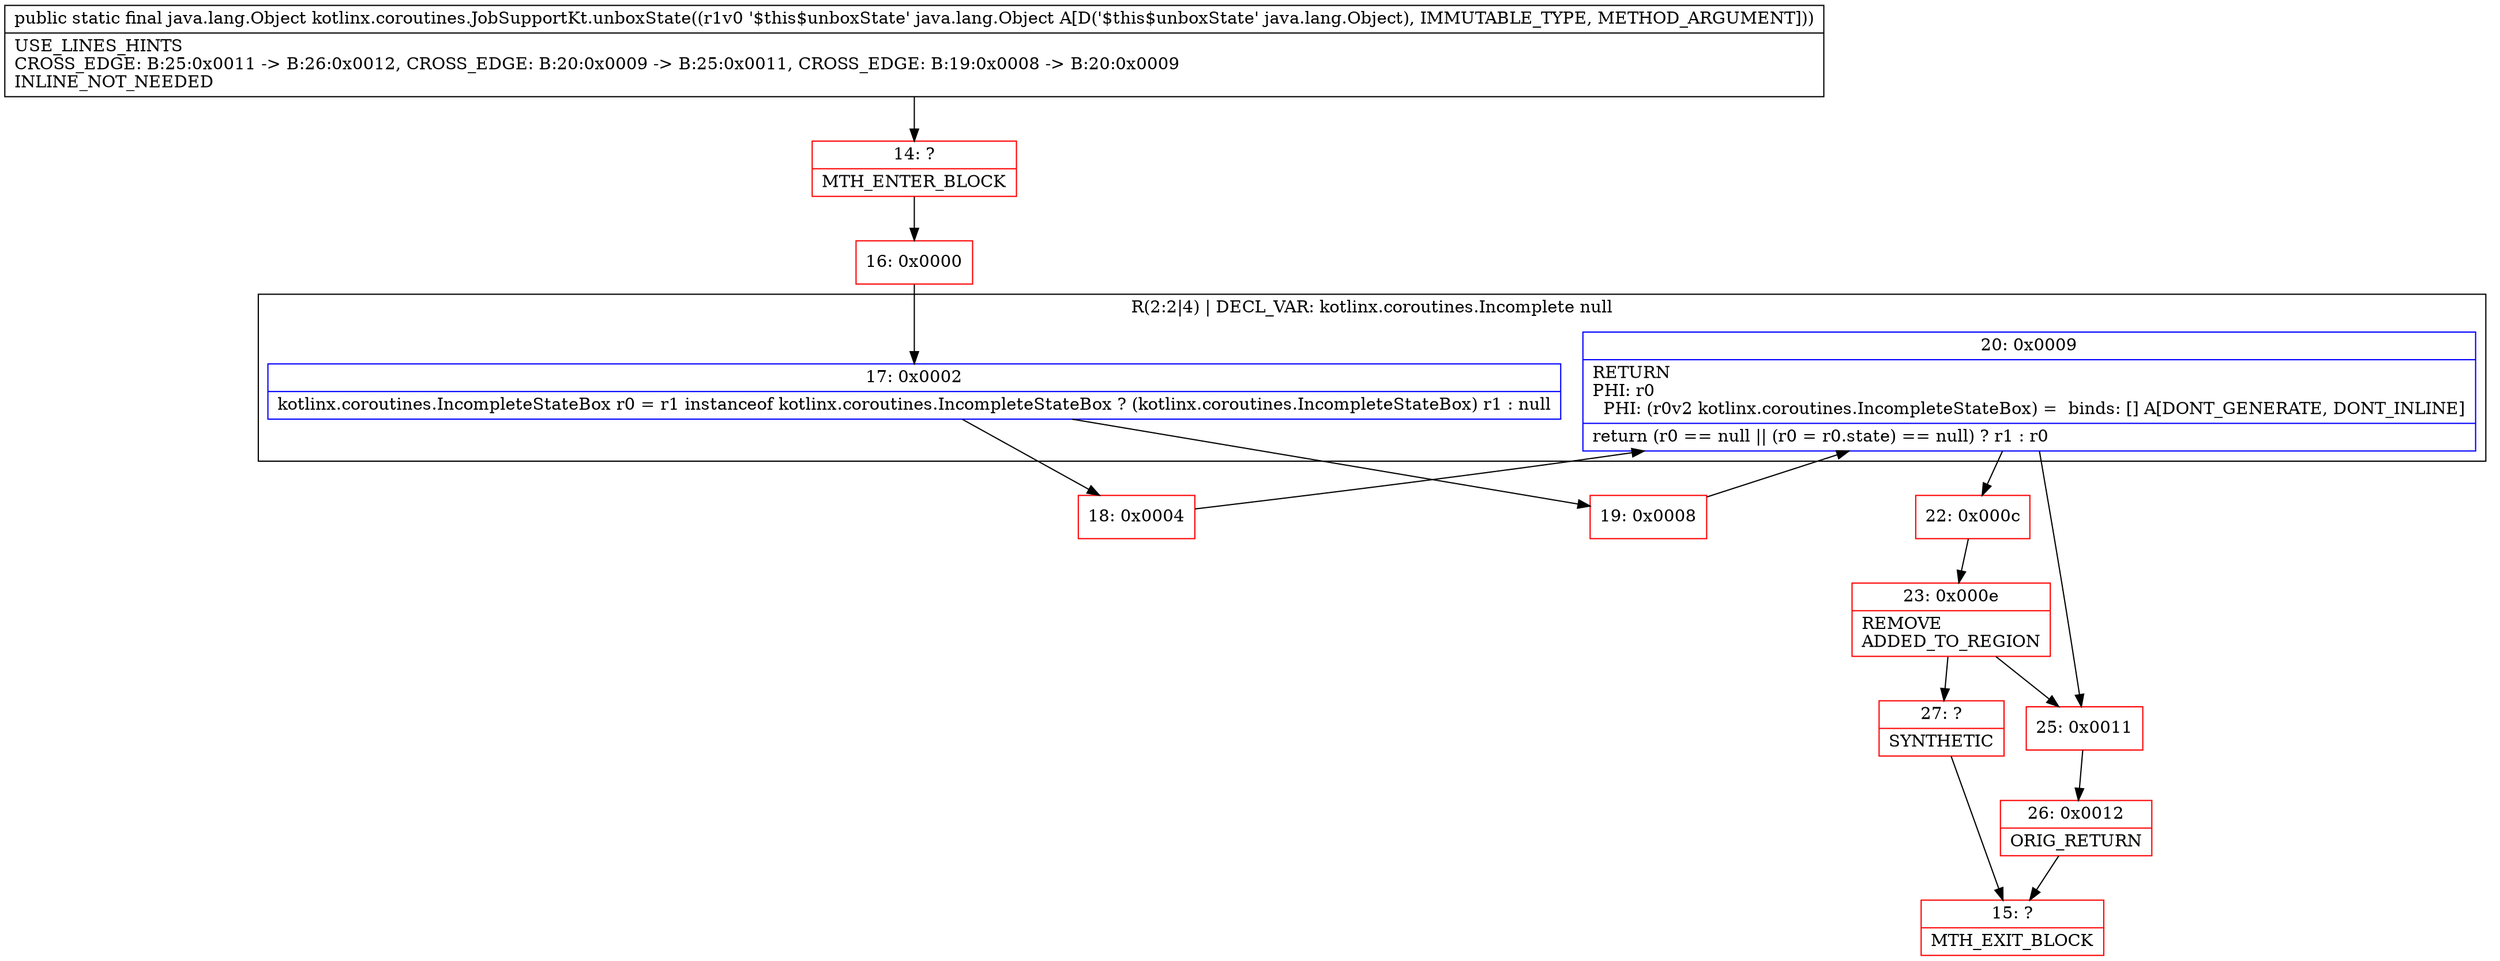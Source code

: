 digraph "CFG forkotlinx.coroutines.JobSupportKt.unboxState(Ljava\/lang\/Object;)Ljava\/lang\/Object;" {
subgraph cluster_Region_1013930386 {
label = "R(2:2|4) | DECL_VAR: kotlinx.coroutines.Incomplete null\l";
node [shape=record,color=blue];
Node_17 [shape=record,label="{17\:\ 0x0002|kotlinx.coroutines.IncompleteStateBox r0 = r1 instanceof kotlinx.coroutines.IncompleteStateBox ? (kotlinx.coroutines.IncompleteStateBox) r1 : null\l}"];
Node_20 [shape=record,label="{20\:\ 0x0009|RETURN\lPHI: r0 \l  PHI: (r0v2 kotlinx.coroutines.IncompleteStateBox) =  binds: [] A[DONT_GENERATE, DONT_INLINE]\l|return (r0 == null \|\| (r0 = r0.state) == null) ? r1 : r0\l}"];
}
Node_14 [shape=record,color=red,label="{14\:\ ?|MTH_ENTER_BLOCK\l}"];
Node_16 [shape=record,color=red,label="{16\:\ 0x0000}"];
Node_18 [shape=record,color=red,label="{18\:\ 0x0004}"];
Node_22 [shape=record,color=red,label="{22\:\ 0x000c}"];
Node_23 [shape=record,color=red,label="{23\:\ 0x000e|REMOVE\lADDED_TO_REGION\l}"];
Node_27 [shape=record,color=red,label="{27\:\ ?|SYNTHETIC\l}"];
Node_15 [shape=record,color=red,label="{15\:\ ?|MTH_EXIT_BLOCK\l}"];
Node_25 [shape=record,color=red,label="{25\:\ 0x0011}"];
Node_26 [shape=record,color=red,label="{26\:\ 0x0012|ORIG_RETURN\l}"];
Node_19 [shape=record,color=red,label="{19\:\ 0x0008}"];
MethodNode[shape=record,label="{public static final java.lang.Object kotlinx.coroutines.JobSupportKt.unboxState((r1v0 '$this$unboxState' java.lang.Object A[D('$this$unboxState' java.lang.Object), IMMUTABLE_TYPE, METHOD_ARGUMENT]))  | USE_LINES_HINTS\lCROSS_EDGE: B:25:0x0011 \-\> B:26:0x0012, CROSS_EDGE: B:20:0x0009 \-\> B:25:0x0011, CROSS_EDGE: B:19:0x0008 \-\> B:20:0x0009\lINLINE_NOT_NEEDED\l}"];
MethodNode -> Node_14;Node_17 -> Node_18;
Node_17 -> Node_19;
Node_20 -> Node_22;
Node_20 -> Node_25;
Node_14 -> Node_16;
Node_16 -> Node_17;
Node_18 -> Node_20;
Node_22 -> Node_23;
Node_23 -> Node_25;
Node_23 -> Node_27;
Node_27 -> Node_15;
Node_25 -> Node_26;
Node_26 -> Node_15;
Node_19 -> Node_20;
}

